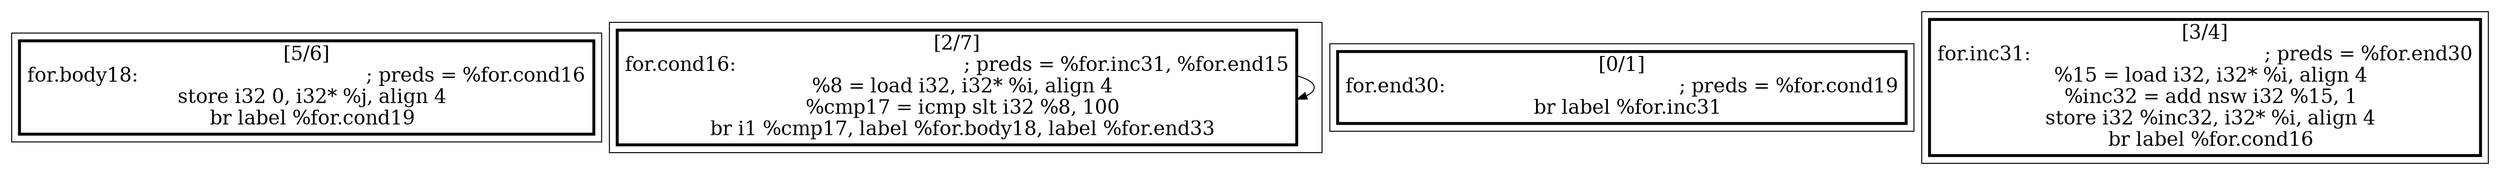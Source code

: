 
digraph G {





subgraph cluster3 {


node330 [penwidth=3.0,fontsize=20,shape=rectangle,label="[5/6]
for.body18:                                       ; preds = %for.cond16
  store i32 0, i32* %j, align 4
  br label %for.cond19
" ]



}

subgraph cluster2 {


node329 [penwidth=3.0,fontsize=20,shape=rectangle,label="[2/7]
for.cond16:                                       ; preds = %for.inc31, %for.end15
  %8 = load i32, i32* %i, align 4
  %cmp17 = icmp slt i32 %8, 100
  br i1 %cmp17, label %for.body18, label %for.end33
" ]

node329->node329 [ ]


}

subgraph cluster0 {


node327 [penwidth=3.0,fontsize=20,shape=rectangle,label="[0/1]
for.end30:                                        ; preds = %for.cond19
  br label %for.inc31
" ]



}

subgraph cluster1 {


node328 [penwidth=3.0,fontsize=20,shape=rectangle,label="[3/4]
for.inc31:                                        ; preds = %for.end30
  %15 = load i32, i32* %i, align 4
  %inc32 = add nsw i32 %15, 1
  store i32 %inc32, i32* %i, align 4
  br label %for.cond16
" ]



}

}
